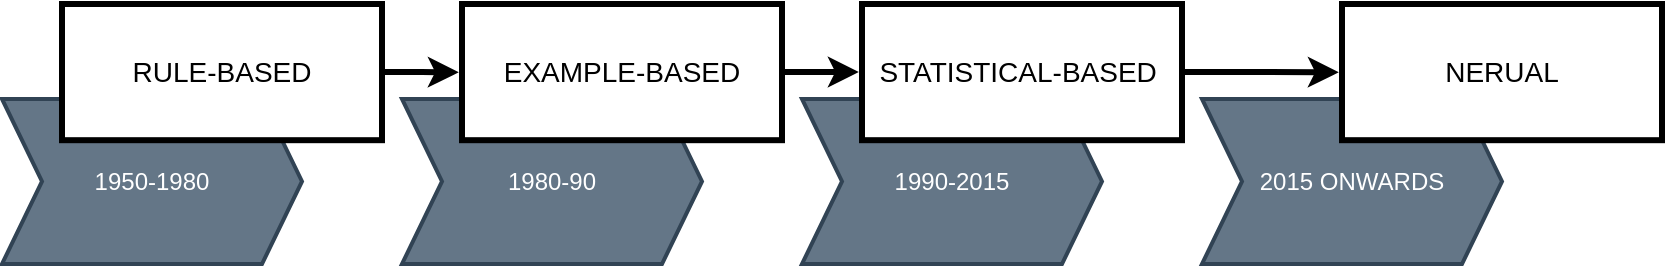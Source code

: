 <mxfile version="22.0.8" type="github">
  <diagram name="Page-1" id="7bWsSjq75bXTcGjeXkPo">
    <mxGraphModel dx="2062" dy="1853" grid="1" gridSize="10" guides="1" tooltips="1" connect="1" arrows="1" fold="1" page="1" pageScale="1" pageWidth="827" pageHeight="1169" math="0" shadow="0">
      <root>
        <mxCell id="0" />
        <mxCell id="1" parent="0" />
        <mxCell id="_sxlR1j6QaA3bBYRQmyJ-32" value="2015 ONWARDS" style="shape=step;perimeter=stepPerimeter;whiteSpace=wrap;html=1;fixedSize=1;strokeWidth=2;strokeColor=#314354;fillColor=#647687;fontColor=#ffffff;" parent="1" vertex="1">
          <mxGeometry x="150" y="27.46" width="150" height="82.54" as="geometry" />
        </mxCell>
        <mxCell id="_sxlR1j6QaA3bBYRQmyJ-31" value="1990-2015" style="shape=step;perimeter=stepPerimeter;whiteSpace=wrap;html=1;fixedSize=1;strokeWidth=2;strokeColor=#314354;fillColor=#647687;fontColor=#ffffff;" parent="1" vertex="1">
          <mxGeometry x="-50" y="27.46" width="150" height="82.54" as="geometry" />
        </mxCell>
        <mxCell id="_sxlR1j6QaA3bBYRQmyJ-30" value="1980-90" style="shape=step;perimeter=stepPerimeter;whiteSpace=wrap;html=1;fixedSize=1;strokeWidth=2;strokeColor=#314354;fillColor=#647687;fontColor=#ffffff;" parent="1" vertex="1">
          <mxGeometry x="-250" y="27.46" width="150" height="82.54" as="geometry" />
        </mxCell>
        <mxCell id="_sxlR1j6QaA3bBYRQmyJ-26" value="1950-1980" style="shape=step;perimeter=stepPerimeter;whiteSpace=wrap;html=1;fixedSize=1;strokeWidth=2;strokeColor=#314354;fillColor=#647687;fontColor=#ffffff;" parent="1" vertex="1">
          <mxGeometry x="-450" y="27.46" width="150" height="82.54" as="geometry" />
        </mxCell>
        <mxCell id="2" value="RULE-BASED" style="whiteSpace=wrap;strokeWidth=3;fontSize=14;" parent="1" vertex="1">
          <mxGeometry x="-420" y="-20" width="160" height="68.095" as="geometry" />
        </mxCell>
        <mxCell id="_sxlR1j6QaA3bBYRQmyJ-13" value="EXAMPLE-BASED" style="whiteSpace=wrap;strokeWidth=3;fontSize=14;" parent="1" vertex="1">
          <mxGeometry x="-220" y="-20" width="160" height="68.095" as="geometry" />
        </mxCell>
        <mxCell id="_sxlR1j6QaA3bBYRQmyJ-18" value="" style="edgeStyle=orthogonalEdgeStyle;rounded=0;orthogonalLoop=1;jettySize=auto;html=1;entryX=-0.01;entryY=0.501;entryDx=0;entryDy=0;entryPerimeter=0;strokeWidth=3;" parent="1" source="2" target="_sxlR1j6QaA3bBYRQmyJ-13" edge="1">
          <mxGeometry relative="1" as="geometry" />
        </mxCell>
        <mxCell id="_sxlR1j6QaA3bBYRQmyJ-21" value="STATISTICAL-BASED " style="whiteSpace=wrap;strokeWidth=3;fontSize=14;" parent="1" vertex="1">
          <mxGeometry x="-20" y="-20" width="160" height="68.095" as="geometry" />
        </mxCell>
        <mxCell id="_sxlR1j6QaA3bBYRQmyJ-22" value="" style="edgeStyle=orthogonalEdgeStyle;rounded=0;orthogonalLoop=1;jettySize=auto;html=1;entryX=-0.01;entryY=0.501;entryDx=0;entryDy=0;entryPerimeter=0;exitX=1;exitY=0.5;exitDx=0;exitDy=0;strokeWidth=3;" parent="1" source="_sxlR1j6QaA3bBYRQmyJ-13" target="_sxlR1j6QaA3bBYRQmyJ-21" edge="1">
          <mxGeometry relative="1" as="geometry">
            <mxPoint x="20" y="15.079" as="sourcePoint" />
          </mxGeometry>
        </mxCell>
        <mxCell id="_sxlR1j6QaA3bBYRQmyJ-23" value="NERUAL" style="whiteSpace=wrap;strokeWidth=3;fontSize=14;" parent="1" vertex="1">
          <mxGeometry x="220" y="-20" width="160" height="68.095" as="geometry" />
        </mxCell>
        <mxCell id="_sxlR1j6QaA3bBYRQmyJ-24" value="" style="edgeStyle=orthogonalEdgeStyle;rounded=0;orthogonalLoop=1;jettySize=auto;html=1;entryX=-0.01;entryY=0.501;entryDx=0;entryDy=0;entryPerimeter=0;exitX=1;exitY=0.5;exitDx=0;exitDy=0;strokeWidth=3;" parent="1" source="_sxlR1j6QaA3bBYRQmyJ-21" target="_sxlR1j6QaA3bBYRQmyJ-23" edge="1">
          <mxGeometry relative="1" as="geometry">
            <mxPoint x="260" y="15.079" as="sourcePoint" />
          </mxGeometry>
        </mxCell>
      </root>
    </mxGraphModel>
  </diagram>
</mxfile>
